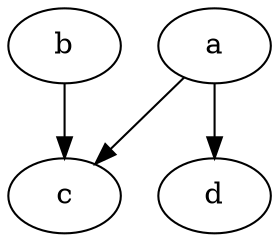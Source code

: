 digraph example {
    a [Weight=1];
    b [Weight=1];
    c [Weight=1];
    d [Weight=1];
    a -> c [Weight=0];
    a -> d [Weight=999];
    b -> c [Weight=0];
}
